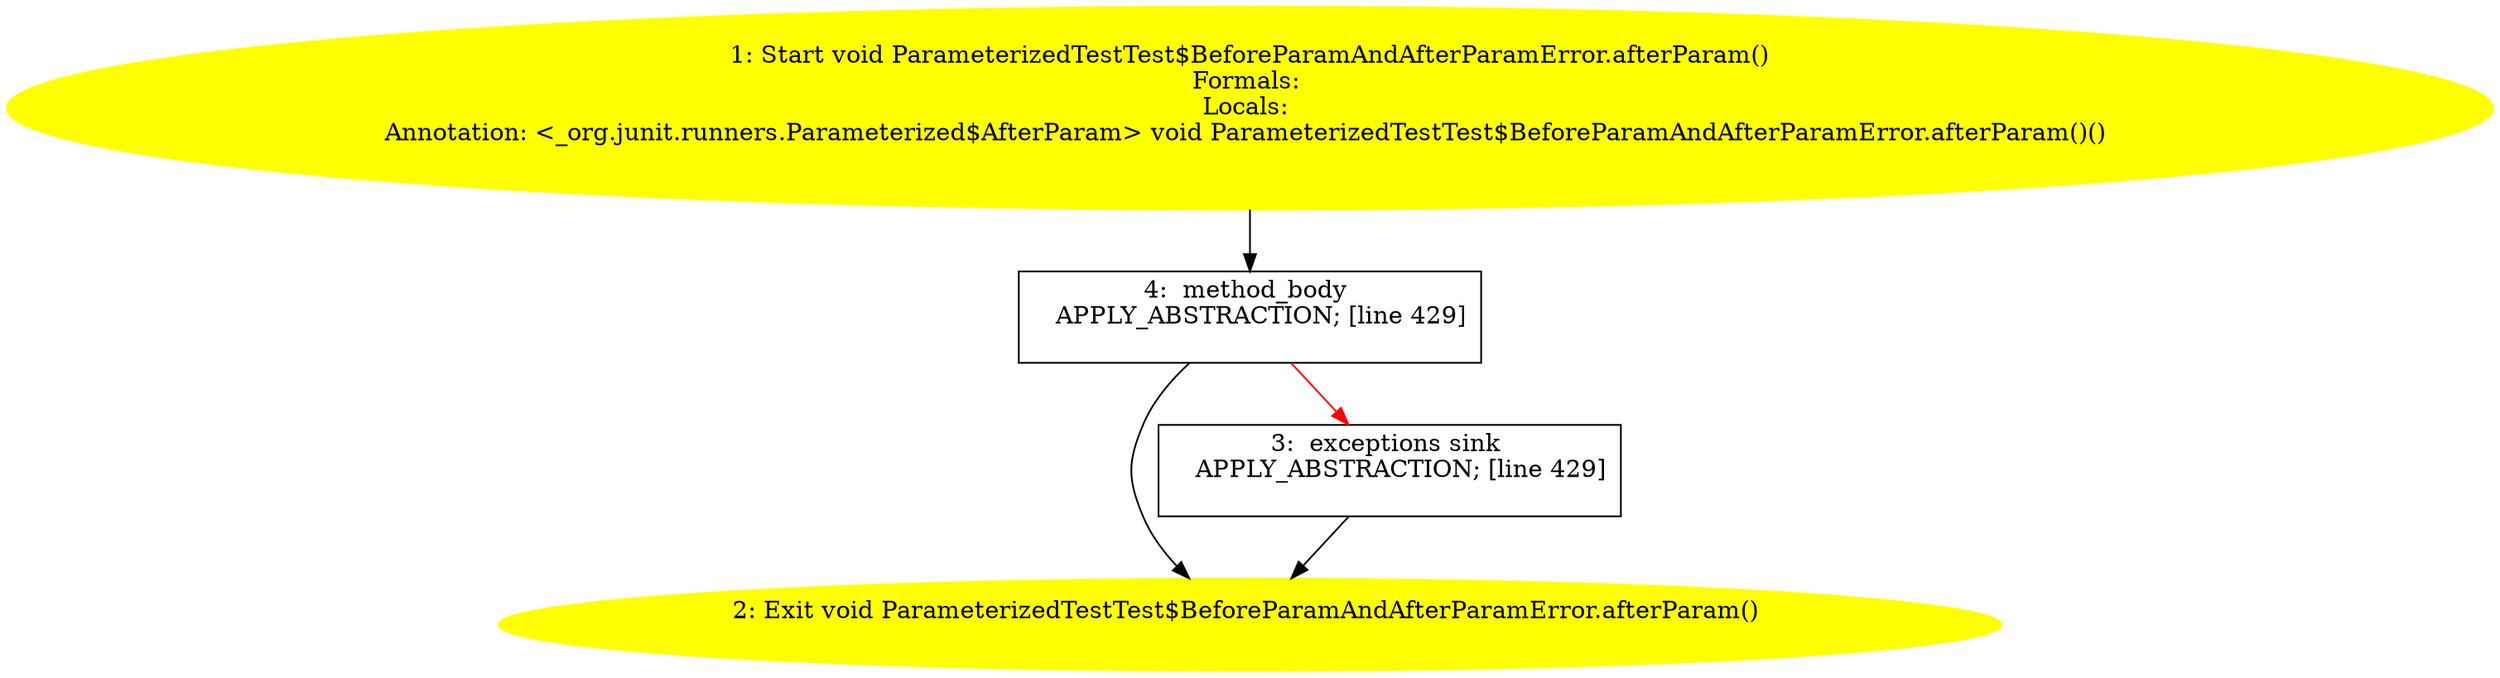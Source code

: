/* @generated */
digraph cfg {
"org.junit.tests.running.classes.ParameterizedTestTest$BeforeParamAndAfterParamError.afterParam():voi.7e2d360c6254a9b48e154bb2da07b3a7_1" [label="1: Start void ParameterizedTestTest$BeforeParamAndAfterParamError.afterParam()\nFormals: \nLocals: \nAnnotation: <_org.junit.runners.Parameterized$AfterParam> void ParameterizedTestTest$BeforeParamAndAfterParamError.afterParam()() \n  " color=yellow style=filled]
	

	 "org.junit.tests.running.classes.ParameterizedTestTest$BeforeParamAndAfterParamError.afterParam():voi.7e2d360c6254a9b48e154bb2da07b3a7_1" -> "org.junit.tests.running.classes.ParameterizedTestTest$BeforeParamAndAfterParamError.afterParam():voi.7e2d360c6254a9b48e154bb2da07b3a7_4" ;
"org.junit.tests.running.classes.ParameterizedTestTest$BeforeParamAndAfterParamError.afterParam():voi.7e2d360c6254a9b48e154bb2da07b3a7_2" [label="2: Exit void ParameterizedTestTest$BeforeParamAndAfterParamError.afterParam() \n  " color=yellow style=filled]
	

"org.junit.tests.running.classes.ParameterizedTestTest$BeforeParamAndAfterParamError.afterParam():voi.7e2d360c6254a9b48e154bb2da07b3a7_3" [label="3:  exceptions sink \n   APPLY_ABSTRACTION; [line 429]\n " shape="box"]
	

	 "org.junit.tests.running.classes.ParameterizedTestTest$BeforeParamAndAfterParamError.afterParam():voi.7e2d360c6254a9b48e154bb2da07b3a7_3" -> "org.junit.tests.running.classes.ParameterizedTestTest$BeforeParamAndAfterParamError.afterParam():voi.7e2d360c6254a9b48e154bb2da07b3a7_2" ;
"org.junit.tests.running.classes.ParameterizedTestTest$BeforeParamAndAfterParamError.afterParam():voi.7e2d360c6254a9b48e154bb2da07b3a7_4" [label="4:  method_body \n   APPLY_ABSTRACTION; [line 429]\n " shape="box"]
	

	 "org.junit.tests.running.classes.ParameterizedTestTest$BeforeParamAndAfterParamError.afterParam():voi.7e2d360c6254a9b48e154bb2da07b3a7_4" -> "org.junit.tests.running.classes.ParameterizedTestTest$BeforeParamAndAfterParamError.afterParam():voi.7e2d360c6254a9b48e154bb2da07b3a7_2" ;
	 "org.junit.tests.running.classes.ParameterizedTestTest$BeforeParamAndAfterParamError.afterParam():voi.7e2d360c6254a9b48e154bb2da07b3a7_4" -> "org.junit.tests.running.classes.ParameterizedTestTest$BeforeParamAndAfterParamError.afterParam():voi.7e2d360c6254a9b48e154bb2da07b3a7_3" [color="red" ];
}
